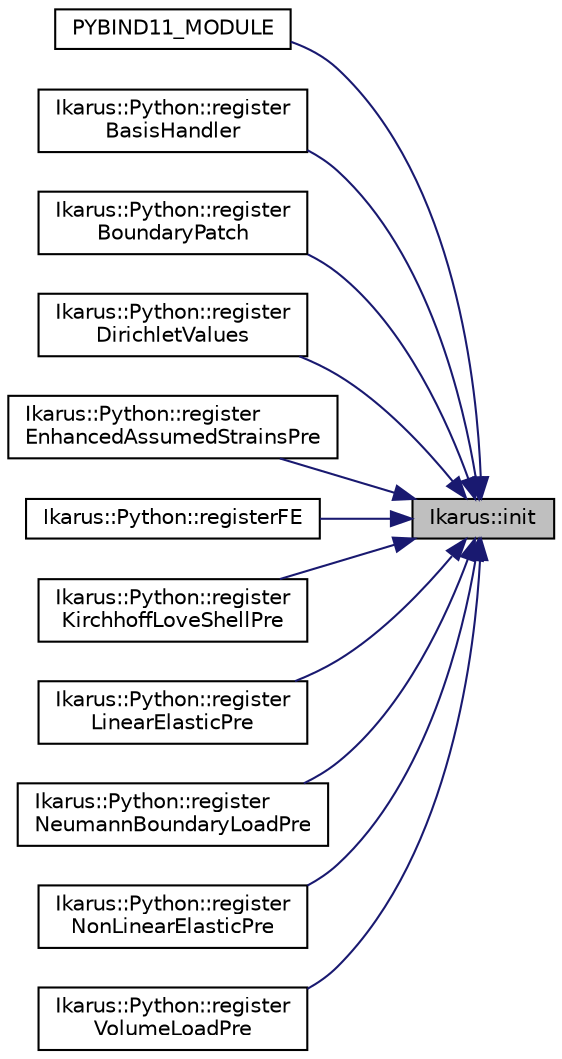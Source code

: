 digraph "Ikarus::init"
{
 // LATEX_PDF_SIZE
  edge [fontname="Helvetica",fontsize="10",labelfontname="Helvetica",labelfontsize="10"];
  node [fontname="Helvetica",fontsize="10",shape=record];
  rankdir="RL";
  Node1 [label="Ikarus::init",height=0.2,width=0.4,color="black", fillcolor="grey75", style="filled", fontcolor="black",tooltip="Initializes the Ikarus framework."];
  Node1 -> Node2 [dir="back",color="midnightblue",fontsize="10",style="solid"];
  Node2 [label="PYBIND11_MODULE",height=0.2,width=0.4,color="black", fillcolor="white", style="filled",URL="$a00299.html#a0e4f7cface71bec1c24bbed3aaa798d8",tooltip=" "];
  Node1 -> Node3 [dir="back",color="midnightblue",fontsize="10",style="solid"];
  Node3 [label="Ikarus::Python::register\lBasisHandler",height=0.2,width=0.4,color="black", fillcolor="white", style="filled",URL="$a00329.html#ga2f6146bb687ad25cfb413fbcfd470788",tooltip="Register a Python wrapper for an Ikarus basis class."];
  Node1 -> Node4 [dir="back",color="midnightblue",fontsize="10",style="solid"];
  Node4 [label="Ikarus::Python::register\lBoundaryPatch",height=0.2,width=0.4,color="black", fillcolor="white", style="filled",URL="$a00349.html#a331fd78be5a4155963abe5829282c8f1",tooltip=" "];
  Node1 -> Node5 [dir="back",color="midnightblue",fontsize="10",style="solid"];
  Node5 [label="Ikarus::Python::register\lDirichletValues",height=0.2,width=0.4,color="black", fillcolor="white", style="filled",URL="$a00329.html#ga39b6df6adfe4858b13ac71f5830f29f6",tooltip="Register Python bindings for a DirichletValues class."];
  Node1 -> Node6 [dir="back",color="midnightblue",fontsize="10",style="solid"];
  Node6 [label="Ikarus::Python::register\lEnhancedAssumedStrainsPre",height=0.2,width=0.4,color="black", fillcolor="white", style="filled",URL="$a00349.html#a79dfab8379c15a5c5da0d3e5a415f0a3",tooltip=" "];
  Node1 -> Node7 [dir="back",color="midnightblue",fontsize="10",style="solid"];
  Node7 [label="Ikarus::Python::registerFE",height=0.2,width=0.4,color="black", fillcolor="white", style="filled",URL="$a00329.html#gac8bb4a818dee7342efbc5e174e35b840",tooltip="Register Python bindings for the FE class."];
  Node1 -> Node8 [dir="back",color="midnightblue",fontsize="10",style="solid"];
  Node8 [label="Ikarus::Python::register\lKirchhoffLoveShellPre",height=0.2,width=0.4,color="black", fillcolor="white", style="filled",URL="$a00349.html#a0ef1ab14030985bd8af2551f51ceeeb6",tooltip=" "];
  Node1 -> Node9 [dir="back",color="midnightblue",fontsize="10",style="solid"];
  Node9 [label="Ikarus::Python::register\lLinearElasticPre",height=0.2,width=0.4,color="black", fillcolor="white", style="filled",URL="$a00349.html#a04d0c82e615a65a1ba027cb77bbf784d",tooltip=" "];
  Node1 -> Node10 [dir="back",color="midnightblue",fontsize="10",style="solid"];
  Node10 [label="Ikarus::Python::register\lNeumannBoundaryLoadPre",height=0.2,width=0.4,color="black", fillcolor="white", style="filled",URL="$a00329.html#ga813121e686b5d64d6ef1e11bd4bfc59b",tooltip="Register Python bindings for the NeumannBoundaryLoadPre class."];
  Node1 -> Node11 [dir="back",color="midnightblue",fontsize="10",style="solid"];
  Node11 [label="Ikarus::Python::register\lNonLinearElasticPre",height=0.2,width=0.4,color="black", fillcolor="white", style="filled",URL="$a00349.html#ab45b29a3ca18f1c8bf87263c60d14711",tooltip=" "];
  Node1 -> Node12 [dir="back",color="midnightblue",fontsize="10",style="solid"];
  Node12 [label="Ikarus::Python::register\lVolumeLoadPre",height=0.2,width=0.4,color="black", fillcolor="white", style="filled",URL="$a00329.html#ga1f597ae7aac82dc24a8a2669f86fc12b",tooltip="Register Python bindings for the VolumeLoadPre class."];
}
